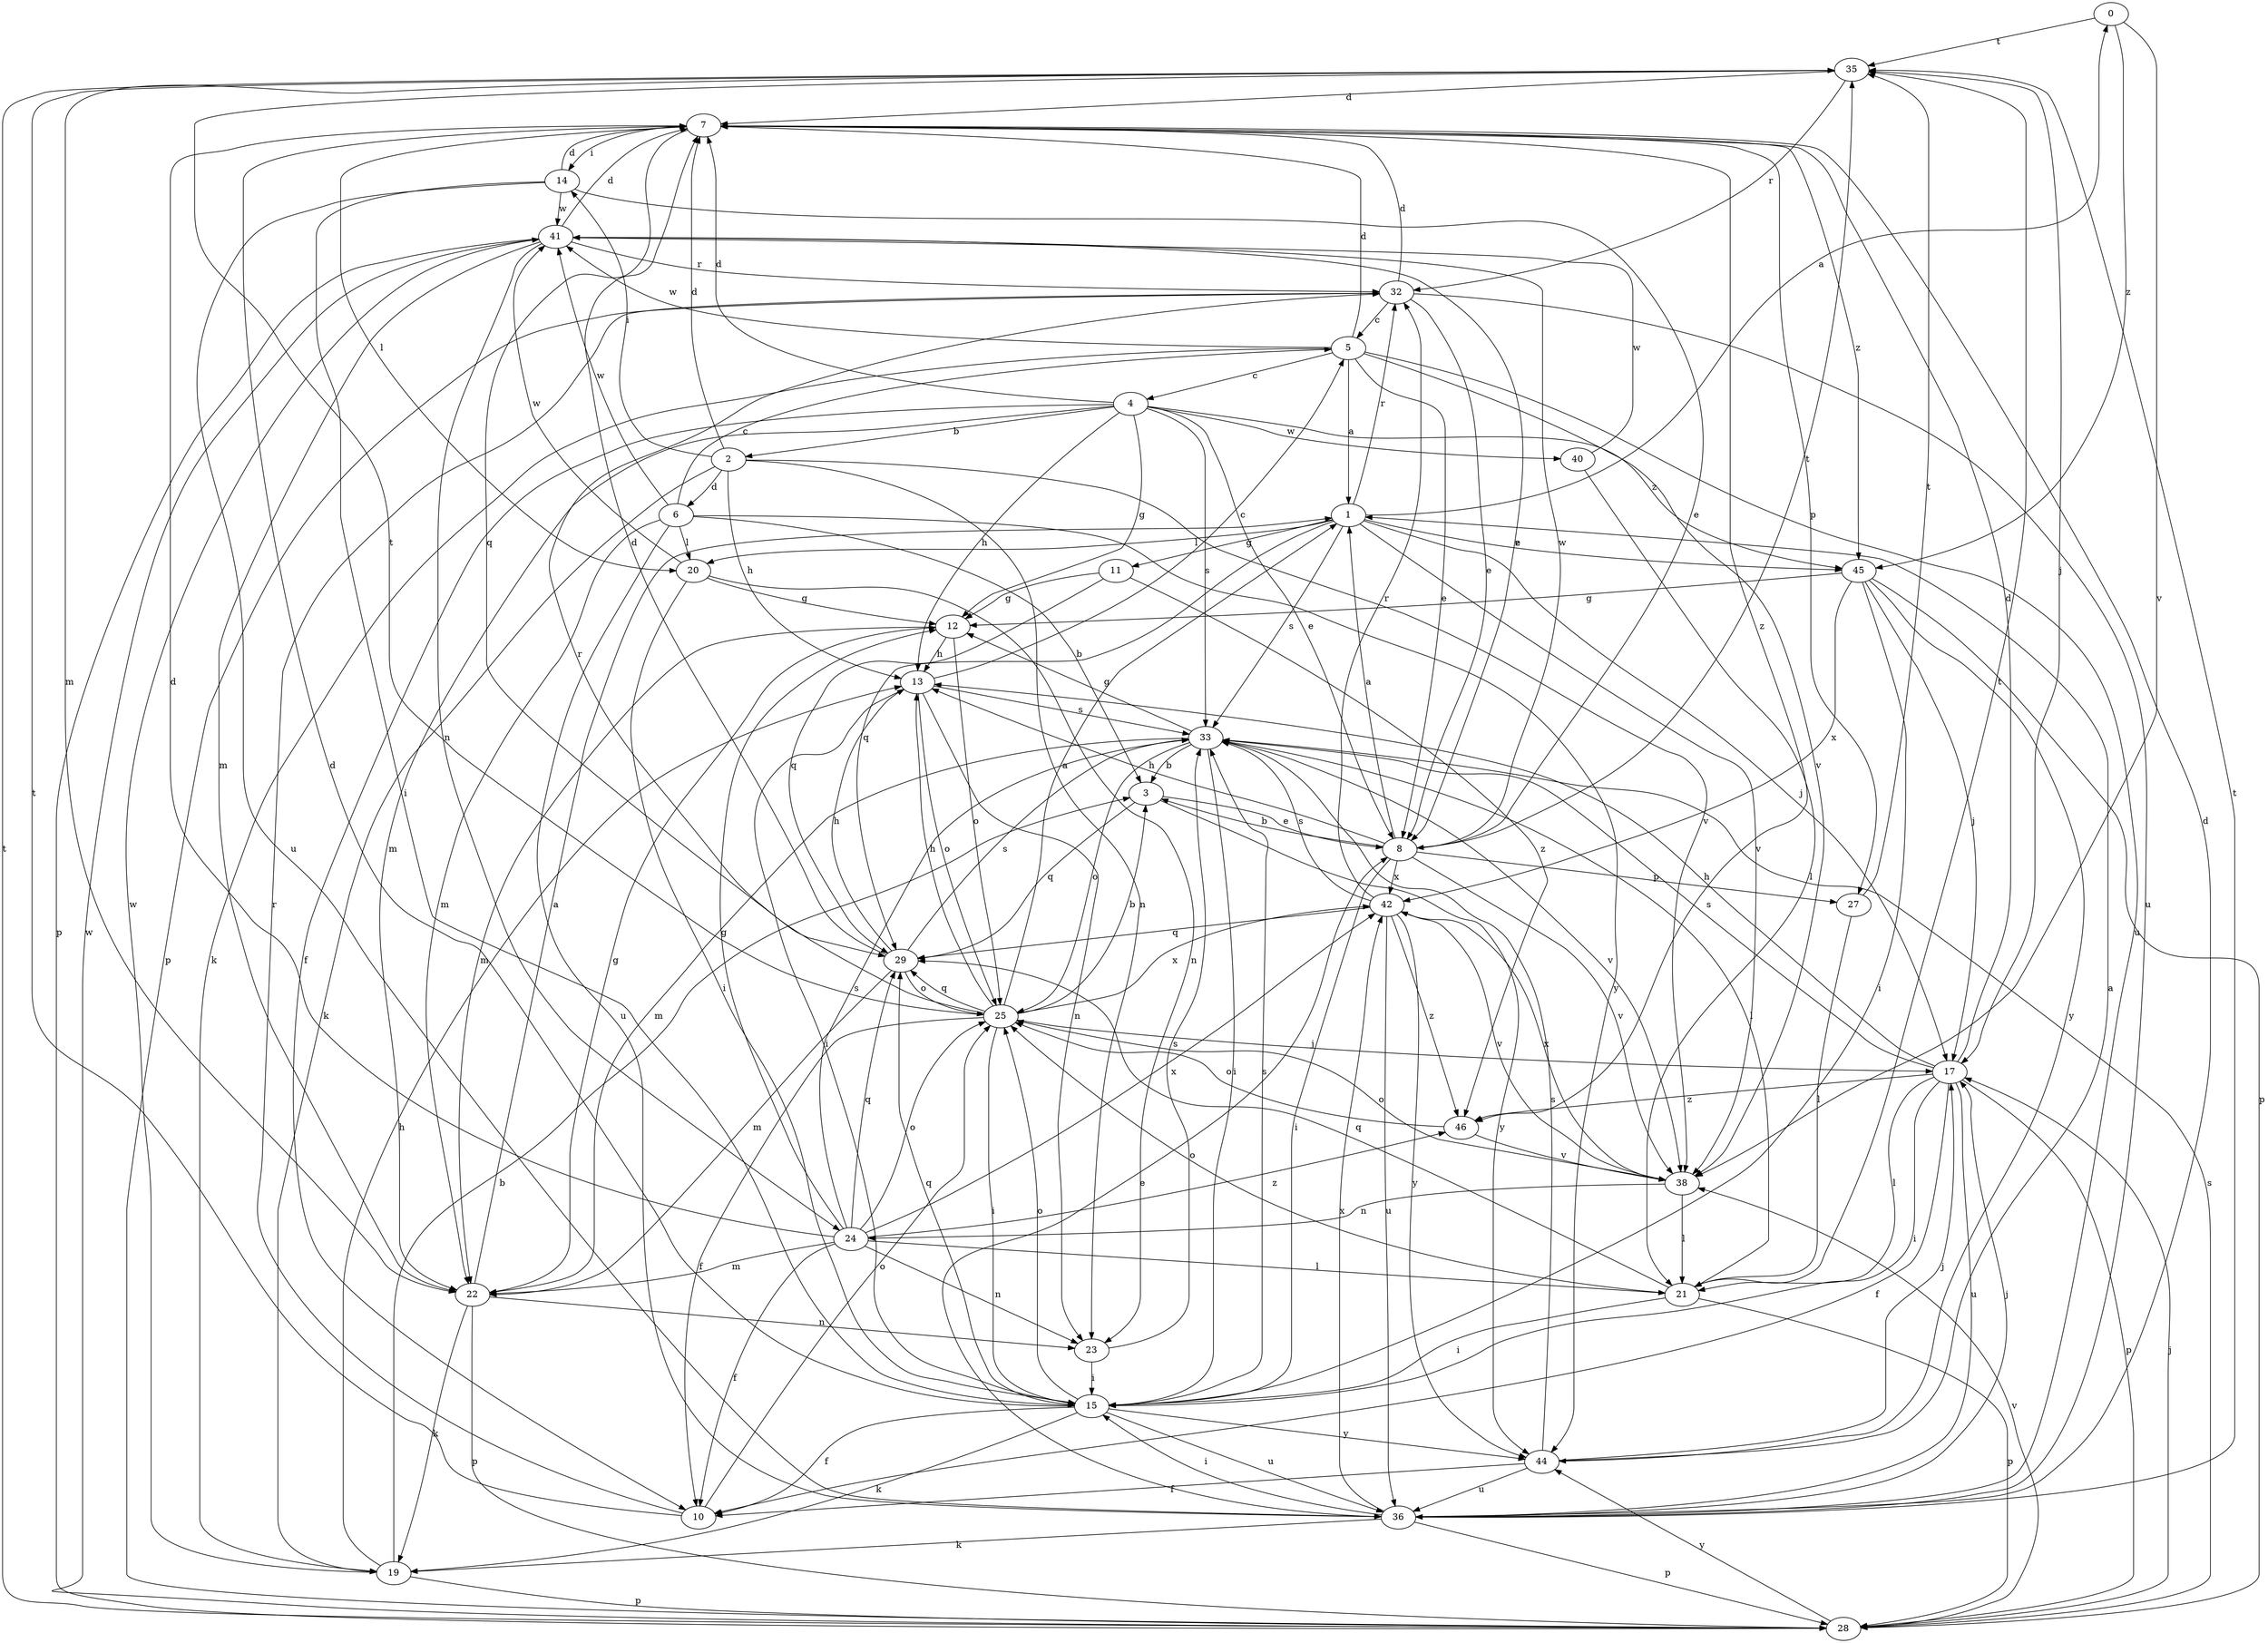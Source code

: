 strict digraph  {
0;
1;
2;
3;
4;
5;
6;
7;
8;
10;
11;
12;
13;
14;
15;
17;
19;
20;
21;
22;
23;
24;
25;
27;
28;
29;
32;
33;
35;
36;
38;
40;
41;
42;
44;
45;
46;
0 -> 35  [label=t];
0 -> 38  [label=v];
0 -> 45  [label=z];
1 -> 0  [label=a];
1 -> 11  [label=g];
1 -> 17  [label=j];
1 -> 20  [label=l];
1 -> 29  [label=q];
1 -> 32  [label=r];
1 -> 33  [label=s];
1 -> 38  [label=v];
1 -> 45  [label=z];
2 -> 6  [label=d];
2 -> 7  [label=d];
2 -> 13  [label=h];
2 -> 14  [label=i];
2 -> 19  [label=k];
2 -> 23  [label=n];
2 -> 38  [label=v];
3 -> 8  [label=e];
3 -> 29  [label=q];
3 -> 44  [label=y];
4 -> 2  [label=b];
4 -> 7  [label=d];
4 -> 8  [label=e];
4 -> 10  [label=f];
4 -> 12  [label=g];
4 -> 13  [label=h];
4 -> 22  [label=m];
4 -> 33  [label=s];
4 -> 40  [label=w];
4 -> 45  [label=z];
5 -> 1  [label=a];
5 -> 4  [label=c];
5 -> 7  [label=d];
5 -> 8  [label=e];
5 -> 19  [label=k];
5 -> 36  [label=u];
5 -> 38  [label=v];
5 -> 41  [label=w];
6 -> 3  [label=b];
6 -> 5  [label=c];
6 -> 20  [label=l];
6 -> 22  [label=m];
6 -> 36  [label=u];
6 -> 41  [label=w];
6 -> 44  [label=y];
7 -> 14  [label=i];
7 -> 20  [label=l];
7 -> 27  [label=p];
7 -> 29  [label=q];
7 -> 45  [label=z];
7 -> 46  [label=z];
8 -> 1  [label=a];
8 -> 3  [label=b];
8 -> 13  [label=h];
8 -> 15  [label=i];
8 -> 27  [label=p];
8 -> 35  [label=t];
8 -> 38  [label=v];
8 -> 41  [label=w];
8 -> 42  [label=x];
10 -> 25  [label=o];
10 -> 32  [label=r];
10 -> 35  [label=t];
11 -> 12  [label=g];
11 -> 29  [label=q];
11 -> 46  [label=z];
12 -> 13  [label=h];
12 -> 22  [label=m];
12 -> 25  [label=o];
13 -> 5  [label=c];
13 -> 15  [label=i];
13 -> 23  [label=n];
13 -> 25  [label=o];
13 -> 33  [label=s];
14 -> 7  [label=d];
14 -> 8  [label=e];
14 -> 15  [label=i];
14 -> 36  [label=u];
14 -> 41  [label=w];
15 -> 7  [label=d];
15 -> 10  [label=f];
15 -> 19  [label=k];
15 -> 25  [label=o];
15 -> 29  [label=q];
15 -> 33  [label=s];
15 -> 36  [label=u];
15 -> 44  [label=y];
17 -> 7  [label=d];
17 -> 10  [label=f];
17 -> 13  [label=h];
17 -> 15  [label=i];
17 -> 21  [label=l];
17 -> 28  [label=p];
17 -> 33  [label=s];
17 -> 36  [label=u];
17 -> 46  [label=z];
19 -> 3  [label=b];
19 -> 13  [label=h];
19 -> 28  [label=p];
19 -> 41  [label=w];
20 -> 12  [label=g];
20 -> 15  [label=i];
20 -> 23  [label=n];
20 -> 41  [label=w];
21 -> 15  [label=i];
21 -> 25  [label=o];
21 -> 28  [label=p];
21 -> 29  [label=q];
21 -> 35  [label=t];
22 -> 1  [label=a];
22 -> 12  [label=g];
22 -> 19  [label=k];
22 -> 23  [label=n];
22 -> 28  [label=p];
23 -> 15  [label=i];
23 -> 33  [label=s];
24 -> 7  [label=d];
24 -> 10  [label=f];
24 -> 12  [label=g];
24 -> 21  [label=l];
24 -> 22  [label=m];
24 -> 23  [label=n];
24 -> 25  [label=o];
24 -> 29  [label=q];
24 -> 33  [label=s];
24 -> 42  [label=x];
24 -> 46  [label=z];
25 -> 1  [label=a];
25 -> 3  [label=b];
25 -> 10  [label=f];
25 -> 13  [label=h];
25 -> 15  [label=i];
25 -> 17  [label=j];
25 -> 29  [label=q];
25 -> 32  [label=r];
25 -> 35  [label=t];
25 -> 42  [label=x];
27 -> 21  [label=l];
27 -> 35  [label=t];
28 -> 17  [label=j];
28 -> 33  [label=s];
28 -> 35  [label=t];
28 -> 38  [label=v];
28 -> 41  [label=w];
28 -> 44  [label=y];
29 -> 7  [label=d];
29 -> 13  [label=h];
29 -> 22  [label=m];
29 -> 25  [label=o];
29 -> 33  [label=s];
32 -> 5  [label=c];
32 -> 7  [label=d];
32 -> 8  [label=e];
32 -> 28  [label=p];
32 -> 36  [label=u];
33 -> 3  [label=b];
33 -> 12  [label=g];
33 -> 15  [label=i];
33 -> 21  [label=l];
33 -> 22  [label=m];
33 -> 25  [label=o];
33 -> 38  [label=v];
35 -> 7  [label=d];
35 -> 17  [label=j];
35 -> 22  [label=m];
35 -> 32  [label=r];
36 -> 7  [label=d];
36 -> 8  [label=e];
36 -> 15  [label=i];
36 -> 17  [label=j];
36 -> 19  [label=k];
36 -> 28  [label=p];
36 -> 35  [label=t];
36 -> 42  [label=x];
38 -> 21  [label=l];
38 -> 24  [label=n];
38 -> 25  [label=o];
38 -> 42  [label=x];
40 -> 21  [label=l];
40 -> 41  [label=w];
41 -> 7  [label=d];
41 -> 8  [label=e];
41 -> 22  [label=m];
41 -> 24  [label=n];
41 -> 28  [label=p];
41 -> 32  [label=r];
42 -> 29  [label=q];
42 -> 32  [label=r];
42 -> 33  [label=s];
42 -> 36  [label=u];
42 -> 38  [label=v];
42 -> 44  [label=y];
42 -> 46  [label=z];
44 -> 1  [label=a];
44 -> 10  [label=f];
44 -> 17  [label=j];
44 -> 33  [label=s];
44 -> 36  [label=u];
45 -> 12  [label=g];
45 -> 15  [label=i];
45 -> 17  [label=j];
45 -> 28  [label=p];
45 -> 42  [label=x];
45 -> 44  [label=y];
46 -> 25  [label=o];
46 -> 38  [label=v];
}
